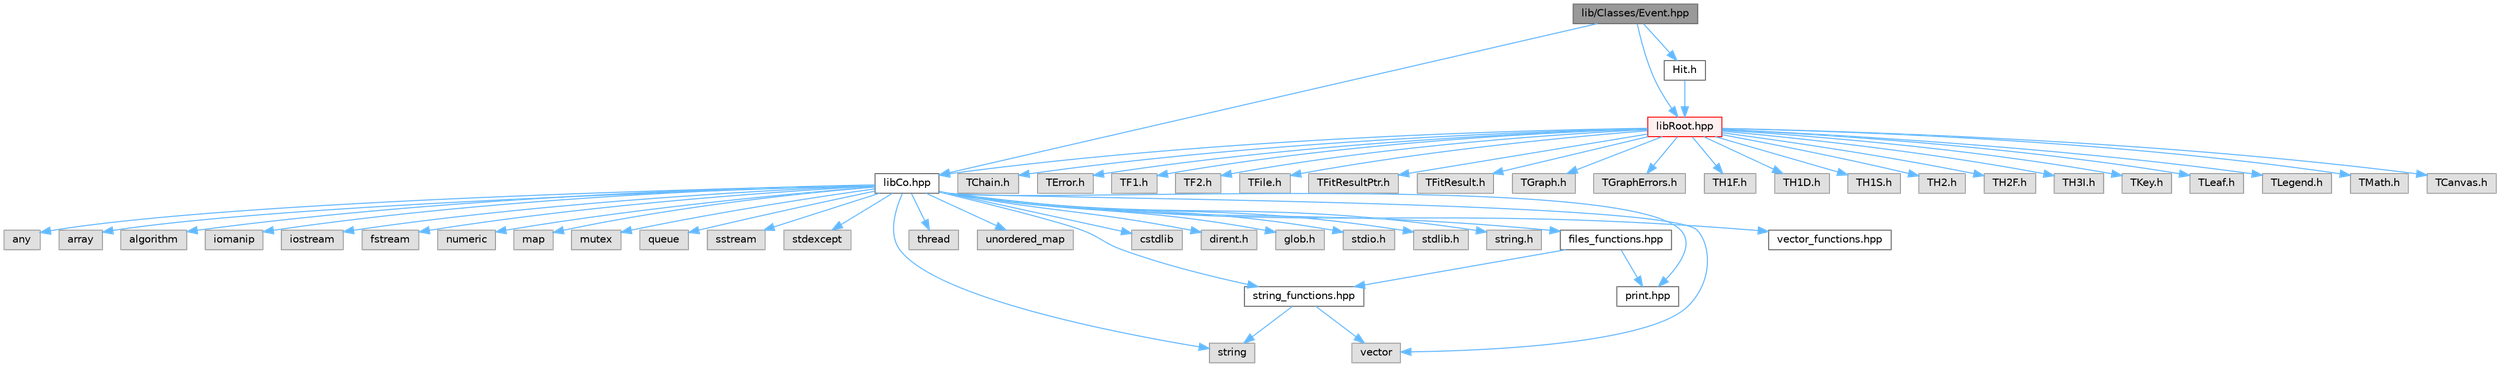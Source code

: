 digraph "lib/Classes/Event.hpp"
{
 // LATEX_PDF_SIZE
  bgcolor="transparent";
  edge [fontname=Helvetica,fontsize=10,labelfontname=Helvetica,labelfontsize=10];
  node [fontname=Helvetica,fontsize=10,shape=box,height=0.2,width=0.4];
  Node1 [id="Node000001",label="lib/Classes/Event.hpp",height=0.2,width=0.4,color="gray40", fillcolor="grey60", style="filled", fontcolor="black",tooltip=" "];
  Node1 -> Node2 [id="edge1_Node000001_Node000002",color="steelblue1",style="solid",tooltip=" "];
  Node2 [id="Node000002",label="Hit.h",height=0.2,width=0.4,color="grey40", fillcolor="white", style="filled",URL="$_hit_8h.html",tooltip=" "];
  Node2 -> Node3 [id="edge2_Node000002_Node000003",color="steelblue1",style="solid",tooltip=" "];
  Node3 [id="Node000003",label="libRoot.hpp",height=0.2,width=0.4,color="red", fillcolor="#FFF0F0", style="filled",URL="$lib_root_8hpp.html",tooltip=" "];
  Node3 -> Node4 [id="edge3_Node000003_Node000004",color="steelblue1",style="solid",tooltip=" "];
  Node4 [id="Node000004",label="libCo.hpp",height=0.2,width=0.4,color="grey40", fillcolor="white", style="filled",URL="$lib_co_8hpp.html",tooltip=" "];
  Node4 -> Node5 [id="edge4_Node000004_Node000005",color="steelblue1",style="solid",tooltip=" "];
  Node5 [id="Node000005",label="any",height=0.2,width=0.4,color="grey60", fillcolor="#E0E0E0", style="filled",tooltip=" "];
  Node4 -> Node6 [id="edge5_Node000004_Node000006",color="steelblue1",style="solid",tooltip=" "];
  Node6 [id="Node000006",label="array",height=0.2,width=0.4,color="grey60", fillcolor="#E0E0E0", style="filled",tooltip=" "];
  Node4 -> Node7 [id="edge6_Node000004_Node000007",color="steelblue1",style="solid",tooltip=" "];
  Node7 [id="Node000007",label="algorithm",height=0.2,width=0.4,color="grey60", fillcolor="#E0E0E0", style="filled",tooltip=" "];
  Node4 -> Node8 [id="edge7_Node000004_Node000008",color="steelblue1",style="solid",tooltip=" "];
  Node8 [id="Node000008",label="iomanip",height=0.2,width=0.4,color="grey60", fillcolor="#E0E0E0", style="filled",tooltip=" "];
  Node4 -> Node9 [id="edge8_Node000004_Node000009",color="steelblue1",style="solid",tooltip=" "];
  Node9 [id="Node000009",label="iostream",height=0.2,width=0.4,color="grey60", fillcolor="#E0E0E0", style="filled",tooltip=" "];
  Node4 -> Node10 [id="edge9_Node000004_Node000010",color="steelblue1",style="solid",tooltip=" "];
  Node10 [id="Node000010",label="fstream",height=0.2,width=0.4,color="grey60", fillcolor="#E0E0E0", style="filled",tooltip=" "];
  Node4 -> Node11 [id="edge10_Node000004_Node000011",color="steelblue1",style="solid",tooltip=" "];
  Node11 [id="Node000011",label="numeric",height=0.2,width=0.4,color="grey60", fillcolor="#E0E0E0", style="filled",tooltip=" "];
  Node4 -> Node12 [id="edge11_Node000004_Node000012",color="steelblue1",style="solid",tooltip=" "];
  Node12 [id="Node000012",label="map",height=0.2,width=0.4,color="grey60", fillcolor="#E0E0E0", style="filled",tooltip=" "];
  Node4 -> Node13 [id="edge12_Node000004_Node000013",color="steelblue1",style="solid",tooltip=" "];
  Node13 [id="Node000013",label="mutex",height=0.2,width=0.4,color="grey60", fillcolor="#E0E0E0", style="filled",tooltip=" "];
  Node4 -> Node14 [id="edge13_Node000004_Node000014",color="steelblue1",style="solid",tooltip=" "];
  Node14 [id="Node000014",label="queue",height=0.2,width=0.4,color="grey60", fillcolor="#E0E0E0", style="filled",tooltip=" "];
  Node4 -> Node15 [id="edge14_Node000004_Node000015",color="steelblue1",style="solid",tooltip=" "];
  Node15 [id="Node000015",label="sstream",height=0.2,width=0.4,color="grey60", fillcolor="#E0E0E0", style="filled",tooltip=" "];
  Node4 -> Node16 [id="edge15_Node000004_Node000016",color="steelblue1",style="solid",tooltip=" "];
  Node16 [id="Node000016",label="stdexcept",height=0.2,width=0.4,color="grey60", fillcolor="#E0E0E0", style="filled",tooltip=" "];
  Node4 -> Node17 [id="edge16_Node000004_Node000017",color="steelblue1",style="solid",tooltip=" "];
  Node17 [id="Node000017",label="string",height=0.2,width=0.4,color="grey60", fillcolor="#E0E0E0", style="filled",tooltip=" "];
  Node4 -> Node18 [id="edge17_Node000004_Node000018",color="steelblue1",style="solid",tooltip=" "];
  Node18 [id="Node000018",label="thread",height=0.2,width=0.4,color="grey60", fillcolor="#E0E0E0", style="filled",tooltip=" "];
  Node4 -> Node19 [id="edge18_Node000004_Node000019",color="steelblue1",style="solid",tooltip=" "];
  Node19 [id="Node000019",label="unordered_map",height=0.2,width=0.4,color="grey60", fillcolor="#E0E0E0", style="filled",tooltip=" "];
  Node4 -> Node20 [id="edge19_Node000004_Node000020",color="steelblue1",style="solid",tooltip=" "];
  Node20 [id="Node000020",label="vector",height=0.2,width=0.4,color="grey60", fillcolor="#E0E0E0", style="filled",tooltip=" "];
  Node4 -> Node21 [id="edge20_Node000004_Node000021",color="steelblue1",style="solid",tooltip=" "];
  Node21 [id="Node000021",label="cstdlib",height=0.2,width=0.4,color="grey60", fillcolor="#E0E0E0", style="filled",tooltip=" "];
  Node4 -> Node22 [id="edge21_Node000004_Node000022",color="steelblue1",style="solid",tooltip=" "];
  Node22 [id="Node000022",label="dirent.h",height=0.2,width=0.4,color="grey60", fillcolor="#E0E0E0", style="filled",tooltip=" "];
  Node4 -> Node23 [id="edge22_Node000004_Node000023",color="steelblue1",style="solid",tooltip=" "];
  Node23 [id="Node000023",label="glob.h",height=0.2,width=0.4,color="grey60", fillcolor="#E0E0E0", style="filled",tooltip=" "];
  Node4 -> Node24 [id="edge23_Node000004_Node000024",color="steelblue1",style="solid",tooltip=" "];
  Node24 [id="Node000024",label="stdio.h",height=0.2,width=0.4,color="grey60", fillcolor="#E0E0E0", style="filled",tooltip=" "];
  Node4 -> Node25 [id="edge24_Node000004_Node000025",color="steelblue1",style="solid",tooltip=" "];
  Node25 [id="Node000025",label="stdlib.h",height=0.2,width=0.4,color="grey60", fillcolor="#E0E0E0", style="filled",tooltip=" "];
  Node4 -> Node26 [id="edge25_Node000004_Node000026",color="steelblue1",style="solid",tooltip=" "];
  Node26 [id="Node000026",label="string.h",height=0.2,width=0.4,color="grey60", fillcolor="#E0E0E0", style="filled",tooltip=" "];
  Node4 -> Node27 [id="edge26_Node000004_Node000027",color="steelblue1",style="solid",tooltip=" "];
  Node27 [id="Node000027",label="print.hpp",height=0.2,width=0.4,color="grey40", fillcolor="white", style="filled",URL="$print_8hpp.html",tooltip=" "];
  Node4 -> Node28 [id="edge27_Node000004_Node000028",color="steelblue1",style="solid",tooltip=" "];
  Node28 [id="Node000028",label="string_functions.hpp",height=0.2,width=0.4,color="grey40", fillcolor="white", style="filled",URL="$string__functions_8hpp.html",tooltip=" "];
  Node28 -> Node20 [id="edge28_Node000028_Node000020",color="steelblue1",style="solid",tooltip=" "];
  Node28 -> Node17 [id="edge29_Node000028_Node000017",color="steelblue1",style="solid",tooltip=" "];
  Node4 -> Node29 [id="edge30_Node000004_Node000029",color="steelblue1",style="solid",tooltip=" "];
  Node29 [id="Node000029",label="files_functions.hpp",height=0.2,width=0.4,color="grey40", fillcolor="white", style="filled",URL="$files__functions_8hpp.html",tooltip=" "];
  Node29 -> Node27 [id="edge31_Node000029_Node000027",color="steelblue1",style="solid",tooltip=" "];
  Node29 -> Node28 [id="edge32_Node000029_Node000028",color="steelblue1",style="solid",tooltip=" "];
  Node4 -> Node30 [id="edge33_Node000004_Node000030",color="steelblue1",style="solid",tooltip=" "];
  Node30 [id="Node000030",label="vector_functions.hpp",height=0.2,width=0.4,color="grey40", fillcolor="white", style="filled",URL="$vector__functions_8hpp.html",tooltip=" "];
  Node3 -> Node31 [id="edge34_Node000003_Node000031",color="steelblue1",style="solid",tooltip=" "];
  Node31 [id="Node000031",label="TCanvas.h",height=0.2,width=0.4,color="grey60", fillcolor="#E0E0E0", style="filled",tooltip=" "];
  Node3 -> Node32 [id="edge35_Node000003_Node000032",color="steelblue1",style="solid",tooltip=" "];
  Node32 [id="Node000032",label="TChain.h",height=0.2,width=0.4,color="grey60", fillcolor="#E0E0E0", style="filled",tooltip=" "];
  Node3 -> Node33 [id="edge36_Node000003_Node000033",color="steelblue1",style="solid",tooltip=" "];
  Node33 [id="Node000033",label="TError.h",height=0.2,width=0.4,color="grey60", fillcolor="#E0E0E0", style="filled",tooltip=" "];
  Node3 -> Node34 [id="edge37_Node000003_Node000034",color="steelblue1",style="solid",tooltip=" "];
  Node34 [id="Node000034",label="TF1.h",height=0.2,width=0.4,color="grey60", fillcolor="#E0E0E0", style="filled",tooltip=" "];
  Node3 -> Node35 [id="edge38_Node000003_Node000035",color="steelblue1",style="solid",tooltip=" "];
  Node35 [id="Node000035",label="TF2.h",height=0.2,width=0.4,color="grey60", fillcolor="#E0E0E0", style="filled",tooltip=" "];
  Node3 -> Node36 [id="edge39_Node000003_Node000036",color="steelblue1",style="solid",tooltip=" "];
  Node36 [id="Node000036",label="TFile.h",height=0.2,width=0.4,color="grey60", fillcolor="#E0E0E0", style="filled",tooltip=" "];
  Node3 -> Node37 [id="edge40_Node000003_Node000037",color="steelblue1",style="solid",tooltip=" "];
  Node37 [id="Node000037",label="TFitResultPtr.h",height=0.2,width=0.4,color="grey60", fillcolor="#E0E0E0", style="filled",tooltip=" "];
  Node3 -> Node38 [id="edge41_Node000003_Node000038",color="steelblue1",style="solid",tooltip=" "];
  Node38 [id="Node000038",label="TFitResult.h",height=0.2,width=0.4,color="grey60", fillcolor="#E0E0E0", style="filled",tooltip=" "];
  Node3 -> Node39 [id="edge42_Node000003_Node000039",color="steelblue1",style="solid",tooltip=" "];
  Node39 [id="Node000039",label="TGraph.h",height=0.2,width=0.4,color="grey60", fillcolor="#E0E0E0", style="filled",tooltip=" "];
  Node3 -> Node40 [id="edge43_Node000003_Node000040",color="steelblue1",style="solid",tooltip=" "];
  Node40 [id="Node000040",label="TGraphErrors.h",height=0.2,width=0.4,color="grey60", fillcolor="#E0E0E0", style="filled",tooltip=" "];
  Node3 -> Node41 [id="edge44_Node000003_Node000041",color="steelblue1",style="solid",tooltip=" "];
  Node41 [id="Node000041",label="TH1F.h",height=0.2,width=0.4,color="grey60", fillcolor="#E0E0E0", style="filled",tooltip=" "];
  Node3 -> Node42 [id="edge45_Node000003_Node000042",color="steelblue1",style="solid",tooltip=" "];
  Node42 [id="Node000042",label="TH1D.h",height=0.2,width=0.4,color="grey60", fillcolor="#E0E0E0", style="filled",tooltip=" "];
  Node3 -> Node43 [id="edge46_Node000003_Node000043",color="steelblue1",style="solid",tooltip=" "];
  Node43 [id="Node000043",label="TH1S.h",height=0.2,width=0.4,color="grey60", fillcolor="#E0E0E0", style="filled",tooltip=" "];
  Node3 -> Node44 [id="edge47_Node000003_Node000044",color="steelblue1",style="solid",tooltip=" "];
  Node44 [id="Node000044",label="TH2.h",height=0.2,width=0.4,color="grey60", fillcolor="#E0E0E0", style="filled",tooltip=" "];
  Node3 -> Node45 [id="edge48_Node000003_Node000045",color="steelblue1",style="solid",tooltip=" "];
  Node45 [id="Node000045",label="TH2F.h",height=0.2,width=0.4,color="grey60", fillcolor="#E0E0E0", style="filled",tooltip=" "];
  Node3 -> Node46 [id="edge49_Node000003_Node000046",color="steelblue1",style="solid",tooltip=" "];
  Node46 [id="Node000046",label="TH3I.h",height=0.2,width=0.4,color="grey60", fillcolor="#E0E0E0", style="filled",tooltip=" "];
  Node3 -> Node47 [id="edge50_Node000003_Node000047",color="steelblue1",style="solid",tooltip=" "];
  Node47 [id="Node000047",label="TKey.h",height=0.2,width=0.4,color="grey60", fillcolor="#E0E0E0", style="filled",tooltip=" "];
  Node3 -> Node48 [id="edge51_Node000003_Node000048",color="steelblue1",style="solid",tooltip=" "];
  Node48 [id="Node000048",label="TLeaf.h",height=0.2,width=0.4,color="grey60", fillcolor="#E0E0E0", style="filled",tooltip=" "];
  Node3 -> Node49 [id="edge52_Node000003_Node000049",color="steelblue1",style="solid",tooltip=" "];
  Node49 [id="Node000049",label="TLegend.h",height=0.2,width=0.4,color="grey60", fillcolor="#E0E0E0", style="filled",tooltip=" "];
  Node3 -> Node50 [id="edge53_Node000003_Node000050",color="steelblue1",style="solid",tooltip=" "];
  Node50 [id="Node000050",label="TMath.h",height=0.2,width=0.4,color="grey60", fillcolor="#E0E0E0", style="filled",tooltip=" "];
  Node1 -> Node4 [id="edge54_Node000001_Node000004",color="steelblue1",style="solid",tooltip=" "];
  Node1 -> Node3 [id="edge55_Node000001_Node000003",color="steelblue1",style="solid",tooltip=" "];
}
